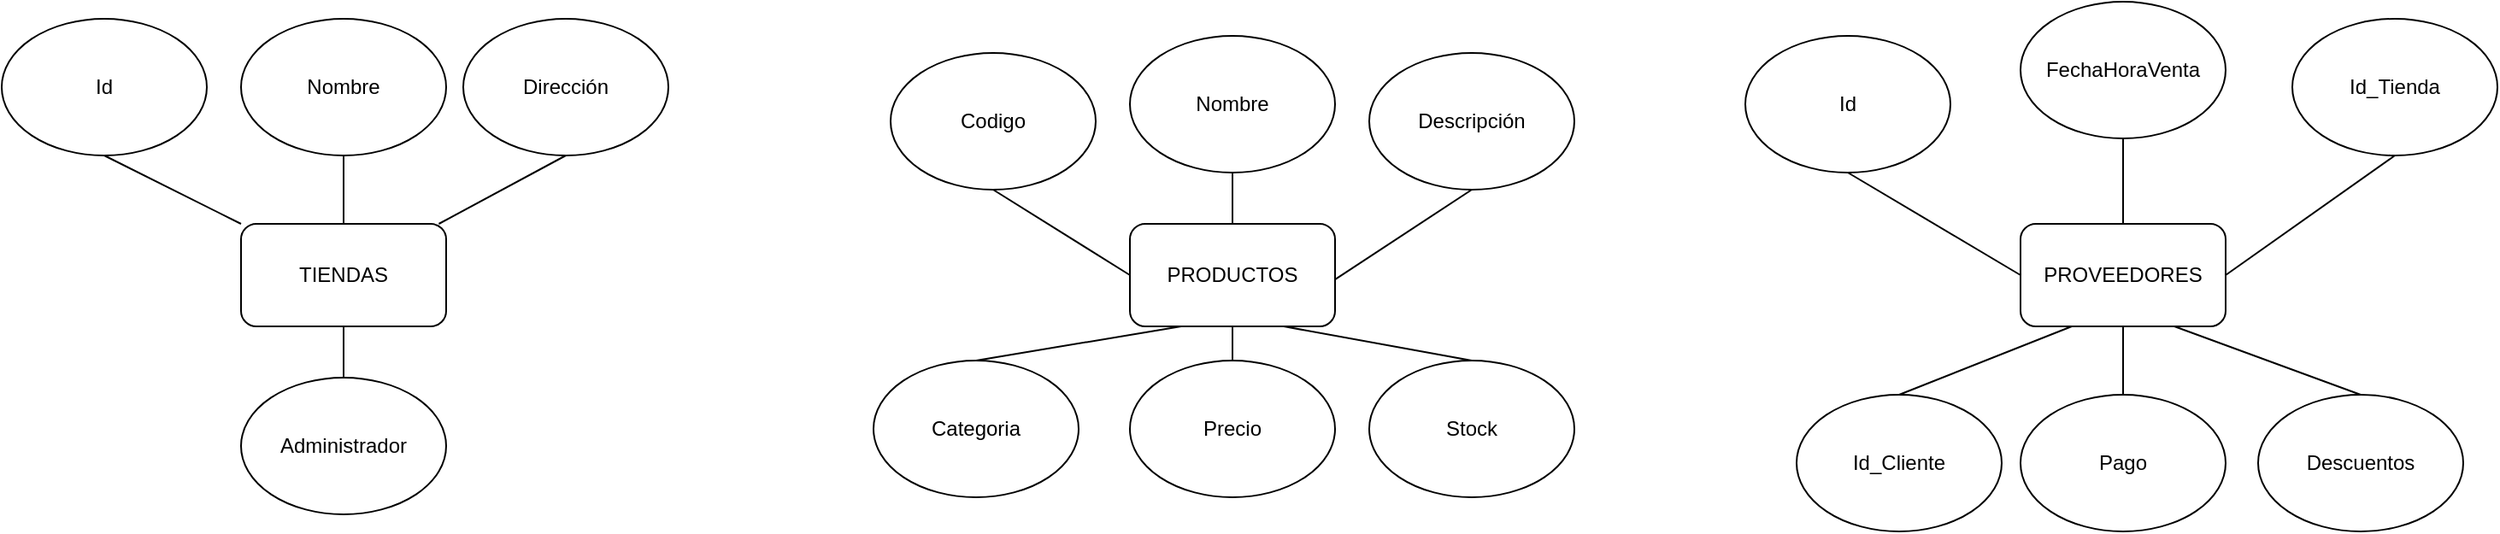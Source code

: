 <mxfile version="26.0.12">
  <diagram name="Página-1" id="4-glS8nae8PrrLe-wsaU">
    <mxGraphModel dx="6157" dy="2170" grid="1" gridSize="10" guides="1" tooltips="1" connect="1" arrows="1" fold="1" page="1" pageScale="1" pageWidth="827" pageHeight="1169" math="0" shadow="0">
      <root>
        <mxCell id="0" />
        <mxCell id="1" parent="0" />
        <mxCell id="-omg9IF0iPAO64ioV_1g-1" value="TIENDAS" style="rounded=1;whiteSpace=wrap;html=1;" vertex="1" parent="1">
          <mxGeometry x="130" y="180" width="120" height="60" as="geometry" />
        </mxCell>
        <mxCell id="-omg9IF0iPAO64ioV_1g-2" value="Id" style="ellipse;whiteSpace=wrap;html=1;" vertex="1" parent="1">
          <mxGeometry x="-10" y="60" width="120" height="80" as="geometry" />
        </mxCell>
        <mxCell id="-omg9IF0iPAO64ioV_1g-3" value="Nombre" style="ellipse;whiteSpace=wrap;html=1;" vertex="1" parent="1">
          <mxGeometry x="130" y="60" width="120" height="80" as="geometry" />
        </mxCell>
        <mxCell id="-omg9IF0iPAO64ioV_1g-4" value="Dirección" style="ellipse;whiteSpace=wrap;html=1;" vertex="1" parent="1">
          <mxGeometry x="260" y="60" width="120" height="80" as="geometry" />
        </mxCell>
        <mxCell id="-omg9IF0iPAO64ioV_1g-5" value="Administrador" style="ellipse;whiteSpace=wrap;html=1;" vertex="1" parent="1">
          <mxGeometry x="130" y="270" width="120" height="80" as="geometry" />
        </mxCell>
        <mxCell id="-omg9IF0iPAO64ioV_1g-9" value="" style="endArrow=none;html=1;rounded=0;entryX=0.5;entryY=1;entryDx=0;entryDy=0;exitX=0.5;exitY=0;exitDx=0;exitDy=0;" edge="1" parent="1" source="-omg9IF0iPAO64ioV_1g-1" target="-omg9IF0iPAO64ioV_1g-3">
          <mxGeometry width="50" height="50" relative="1" as="geometry">
            <mxPoint x="170" y="190" as="sourcePoint" />
            <mxPoint x="220" y="140" as="targetPoint" />
          </mxGeometry>
        </mxCell>
        <mxCell id="-omg9IF0iPAO64ioV_1g-10" value="" style="endArrow=none;html=1;rounded=0;entryX=0.5;entryY=1;entryDx=0;entryDy=0;" edge="1" parent="1" source="-omg9IF0iPAO64ioV_1g-1" target="-omg9IF0iPAO64ioV_1g-4">
          <mxGeometry width="50" height="50" relative="1" as="geometry">
            <mxPoint x="290" y="190" as="sourcePoint" />
            <mxPoint x="340" y="140" as="targetPoint" />
          </mxGeometry>
        </mxCell>
        <mxCell id="-omg9IF0iPAO64ioV_1g-11" value="" style="endArrow=none;html=1;rounded=0;entryX=0;entryY=0;entryDx=0;entryDy=0;exitX=0.5;exitY=1;exitDx=0;exitDy=0;" edge="1" parent="1" source="-omg9IF0iPAO64ioV_1g-2" target="-omg9IF0iPAO64ioV_1g-1">
          <mxGeometry width="50" height="50" relative="1" as="geometry">
            <mxPoint x="30" y="180" as="sourcePoint" />
            <mxPoint x="80" y="130" as="targetPoint" />
          </mxGeometry>
        </mxCell>
        <mxCell id="-omg9IF0iPAO64ioV_1g-12" value="" style="endArrow=none;html=1;rounded=0;entryX=0.5;entryY=1;entryDx=0;entryDy=0;exitX=0.5;exitY=0;exitDx=0;exitDy=0;" edge="1" parent="1" source="-omg9IF0iPAO64ioV_1g-5" target="-omg9IF0iPAO64ioV_1g-1">
          <mxGeometry width="50" height="50" relative="1" as="geometry">
            <mxPoint x="190" y="260" as="sourcePoint" />
            <mxPoint x="230" y="180" as="targetPoint" />
          </mxGeometry>
        </mxCell>
        <mxCell id="-omg9IF0iPAO64ioV_1g-13" value="PRODUCTOS" style="rounded=1;whiteSpace=wrap;html=1;" vertex="1" parent="1">
          <mxGeometry x="650" y="180" width="120" height="60" as="geometry" />
        </mxCell>
        <mxCell id="-omg9IF0iPAO64ioV_1g-14" value="Codigo" style="ellipse;whiteSpace=wrap;html=1;" vertex="1" parent="1">
          <mxGeometry x="510" y="80" width="120" height="80" as="geometry" />
        </mxCell>
        <mxCell id="-omg9IF0iPAO64ioV_1g-15" value="Nombre" style="ellipse;whiteSpace=wrap;html=1;" vertex="1" parent="1">
          <mxGeometry x="650" y="70" width="120" height="80" as="geometry" />
        </mxCell>
        <mxCell id="-omg9IF0iPAO64ioV_1g-16" value="Descripción" style="ellipse;whiteSpace=wrap;html=1;" vertex="1" parent="1">
          <mxGeometry x="790" y="80" width="120" height="80" as="geometry" />
        </mxCell>
        <mxCell id="-omg9IF0iPAO64ioV_1g-17" value="Categoria" style="ellipse;whiteSpace=wrap;html=1;" vertex="1" parent="1">
          <mxGeometry x="500" y="260" width="120" height="80" as="geometry" />
        </mxCell>
        <mxCell id="-omg9IF0iPAO64ioV_1g-18" value="Precio" style="ellipse;whiteSpace=wrap;html=1;" vertex="1" parent="1">
          <mxGeometry x="650" y="260" width="120" height="80" as="geometry" />
        </mxCell>
        <mxCell id="-omg9IF0iPAO64ioV_1g-19" value="Stock" style="ellipse;whiteSpace=wrap;html=1;" vertex="1" parent="1">
          <mxGeometry x="790" y="260" width="120" height="80" as="geometry" />
        </mxCell>
        <mxCell id="-omg9IF0iPAO64ioV_1g-24" value="" style="endArrow=none;html=1;rounded=0;entryX=0.5;entryY=1;entryDx=0;entryDy=0;exitX=0.5;exitY=0;exitDx=0;exitDy=0;" edge="1" parent="1" source="-omg9IF0iPAO64ioV_1g-13" target="-omg9IF0iPAO64ioV_1g-15">
          <mxGeometry width="50" height="50" relative="1" as="geometry">
            <mxPoint x="650" y="190" as="sourcePoint" />
            <mxPoint x="700" y="140" as="targetPoint" />
          </mxGeometry>
        </mxCell>
        <mxCell id="-omg9IF0iPAO64ioV_1g-25" value="" style="endArrow=none;html=1;rounded=0;entryX=0;entryY=0.5;entryDx=0;entryDy=0;exitX=0.5;exitY=1;exitDx=0;exitDy=0;" edge="1" parent="1" source="-omg9IF0iPAO64ioV_1g-14" target="-omg9IF0iPAO64ioV_1g-13">
          <mxGeometry width="50" height="50" relative="1" as="geometry">
            <mxPoint x="570" y="200" as="sourcePoint" />
            <mxPoint x="620" y="150" as="targetPoint" />
          </mxGeometry>
        </mxCell>
        <mxCell id="-omg9IF0iPAO64ioV_1g-26" value="" style="endArrow=none;html=1;rounded=0;entryX=0.5;entryY=1;entryDx=0;entryDy=0;exitX=1;exitY=0.542;exitDx=0;exitDy=0;exitPerimeter=0;" edge="1" parent="1" source="-omg9IF0iPAO64ioV_1g-13" target="-omg9IF0iPAO64ioV_1g-16">
          <mxGeometry width="50" height="50" relative="1" as="geometry">
            <mxPoint x="960" y="200" as="sourcePoint" />
            <mxPoint x="1010" y="150" as="targetPoint" />
          </mxGeometry>
        </mxCell>
        <mxCell id="-omg9IF0iPAO64ioV_1g-27" value="" style="endArrow=none;html=1;rounded=0;entryX=0.5;entryY=1;entryDx=0;entryDy=0;exitX=0.5;exitY=0;exitDx=0;exitDy=0;" edge="1" parent="1" source="-omg9IF0iPAO64ioV_1g-18" target="-omg9IF0iPAO64ioV_1g-13">
          <mxGeometry width="50" height="50" relative="1" as="geometry">
            <mxPoint x="680" y="280" as="sourcePoint" />
            <mxPoint x="730" y="230" as="targetPoint" />
          </mxGeometry>
        </mxCell>
        <mxCell id="-omg9IF0iPAO64ioV_1g-28" value="" style="endArrow=none;html=1;rounded=0;entryX=0.25;entryY=1;entryDx=0;entryDy=0;exitX=0.5;exitY=0;exitDx=0;exitDy=0;" edge="1" parent="1" source="-omg9IF0iPAO64ioV_1g-17" target="-omg9IF0iPAO64ioV_1g-13">
          <mxGeometry width="50" height="50" relative="1" as="geometry">
            <mxPoint x="680" y="280" as="sourcePoint" />
            <mxPoint x="730" y="230" as="targetPoint" />
          </mxGeometry>
        </mxCell>
        <mxCell id="-omg9IF0iPAO64ioV_1g-29" value="" style="endArrow=none;html=1;rounded=0;entryX=0.5;entryY=0;entryDx=0;entryDy=0;exitX=0.75;exitY=1;exitDx=0;exitDy=0;" edge="1" parent="1" source="-omg9IF0iPAO64ioV_1g-13" target="-omg9IF0iPAO64ioV_1g-19">
          <mxGeometry width="50" height="50" relative="1" as="geometry">
            <mxPoint x="680" y="280" as="sourcePoint" />
            <mxPoint x="730" y="230" as="targetPoint" />
          </mxGeometry>
        </mxCell>
        <mxCell id="-omg9IF0iPAO64ioV_1g-30" value="PROVEEDORES" style="rounded=1;whiteSpace=wrap;html=1;" vertex="1" parent="1">
          <mxGeometry x="1171" y="180" width="120" height="60" as="geometry" />
        </mxCell>
        <mxCell id="-omg9IF0iPAO64ioV_1g-31" value="Id" style="ellipse;whiteSpace=wrap;html=1;" vertex="1" parent="1">
          <mxGeometry x="1010" y="70" width="120" height="80" as="geometry" />
        </mxCell>
        <mxCell id="-omg9IF0iPAO64ioV_1g-32" value="FechaHoraVenta" style="ellipse;whiteSpace=wrap;html=1;" vertex="1" parent="1">
          <mxGeometry x="1171" y="50" width="120" height="80" as="geometry" />
        </mxCell>
        <mxCell id="-omg9IF0iPAO64ioV_1g-33" value="Id_Tienda" style="ellipse;whiteSpace=wrap;html=1;" vertex="1" parent="1">
          <mxGeometry x="1330" y="60" width="120" height="80" as="geometry" />
        </mxCell>
        <mxCell id="-omg9IF0iPAO64ioV_1g-34" value="Id_Cliente" style="ellipse;whiteSpace=wrap;html=1;" vertex="1" parent="1">
          <mxGeometry x="1040" y="280" width="120" height="80" as="geometry" />
        </mxCell>
        <mxCell id="-omg9IF0iPAO64ioV_1g-35" value="Pago" style="ellipse;whiteSpace=wrap;html=1;" vertex="1" parent="1">
          <mxGeometry x="1171" y="280" width="120" height="80" as="geometry" />
        </mxCell>
        <mxCell id="-omg9IF0iPAO64ioV_1g-36" value="Descuentos" style="ellipse;whiteSpace=wrap;html=1;" vertex="1" parent="1">
          <mxGeometry x="1310" y="280" width="120" height="80" as="geometry" />
        </mxCell>
        <mxCell id="-omg9IF0iPAO64ioV_1g-37" value="" style="endArrow=none;html=1;rounded=0;entryX=0.5;entryY=1;entryDx=0;entryDy=0;" edge="1" parent="1" source="-omg9IF0iPAO64ioV_1g-30" target="-omg9IF0iPAO64ioV_1g-32">
          <mxGeometry width="50" height="50" relative="1" as="geometry">
            <mxPoint x="1170" y="200" as="sourcePoint" />
            <mxPoint x="1220" y="150" as="targetPoint" />
          </mxGeometry>
        </mxCell>
        <mxCell id="-omg9IF0iPAO64ioV_1g-38" value="" style="endArrow=none;html=1;rounded=0;entryX=0.5;entryY=1;entryDx=0;entryDy=0;exitX=1;exitY=0.5;exitDx=0;exitDy=0;" edge="1" parent="1" source="-omg9IF0iPAO64ioV_1g-30" target="-omg9IF0iPAO64ioV_1g-33">
          <mxGeometry width="50" height="50" relative="1" as="geometry">
            <mxPoint x="1170" y="200" as="sourcePoint" />
            <mxPoint x="1220" y="150" as="targetPoint" />
          </mxGeometry>
        </mxCell>
        <mxCell id="-omg9IF0iPAO64ioV_1g-39" value="" style="endArrow=none;html=1;rounded=0;exitX=0.5;exitY=1;exitDx=0;exitDy=0;entryX=0;entryY=0.5;entryDx=0;entryDy=0;" edge="1" parent="1" source="-omg9IF0iPAO64ioV_1g-31" target="-omg9IF0iPAO64ioV_1g-30">
          <mxGeometry width="50" height="50" relative="1" as="geometry">
            <mxPoint x="1170" y="200" as="sourcePoint" />
            <mxPoint x="1220" y="150" as="targetPoint" />
          </mxGeometry>
        </mxCell>
        <mxCell id="-omg9IF0iPAO64ioV_1g-40" value="" style="endArrow=none;html=1;rounded=0;entryX=0.5;entryY=1;entryDx=0;entryDy=0;" edge="1" parent="1" source="-omg9IF0iPAO64ioV_1g-35" target="-omg9IF0iPAO64ioV_1g-30">
          <mxGeometry width="50" height="50" relative="1" as="geometry">
            <mxPoint x="1170" y="340" as="sourcePoint" />
            <mxPoint x="1220" y="290" as="targetPoint" />
          </mxGeometry>
        </mxCell>
        <mxCell id="-omg9IF0iPAO64ioV_1g-41" value="" style="endArrow=none;html=1;rounded=0;entryX=0.5;entryY=0;entryDx=0;entryDy=0;exitX=0.75;exitY=1;exitDx=0;exitDy=0;" edge="1" parent="1" source="-omg9IF0iPAO64ioV_1g-30" target="-omg9IF0iPAO64ioV_1g-36">
          <mxGeometry width="50" height="50" relative="1" as="geometry">
            <mxPoint x="1170" y="340" as="sourcePoint" />
            <mxPoint x="1220" y="290" as="targetPoint" />
          </mxGeometry>
        </mxCell>
        <mxCell id="-omg9IF0iPAO64ioV_1g-42" value="" style="endArrow=none;html=1;rounded=0;entryX=0.25;entryY=1;entryDx=0;entryDy=0;exitX=0.5;exitY=0;exitDx=0;exitDy=0;" edge="1" parent="1" source="-omg9IF0iPAO64ioV_1g-34" target="-omg9IF0iPAO64ioV_1g-30">
          <mxGeometry width="50" height="50" relative="1" as="geometry">
            <mxPoint x="1170" y="340" as="sourcePoint" />
            <mxPoint x="1220" y="290" as="targetPoint" />
          </mxGeometry>
        </mxCell>
      </root>
    </mxGraphModel>
  </diagram>
</mxfile>
